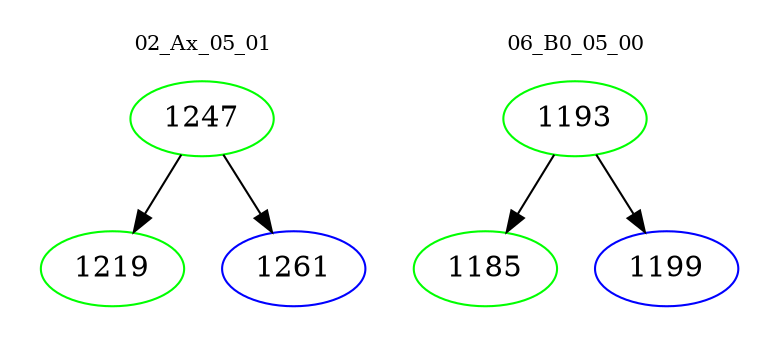 digraph{
subgraph cluster_0 {
color = white
label = "02_Ax_05_01";
fontsize=10;
T0_1247 [label="1247", color="green"]
T0_1247 -> T0_1219 [color="black"]
T0_1219 [label="1219", color="green"]
T0_1247 -> T0_1261 [color="black"]
T0_1261 [label="1261", color="blue"]
}
subgraph cluster_1 {
color = white
label = "06_B0_05_00";
fontsize=10;
T1_1193 [label="1193", color="green"]
T1_1193 -> T1_1185 [color="black"]
T1_1185 [label="1185", color="green"]
T1_1193 -> T1_1199 [color="black"]
T1_1199 [label="1199", color="blue"]
}
}
